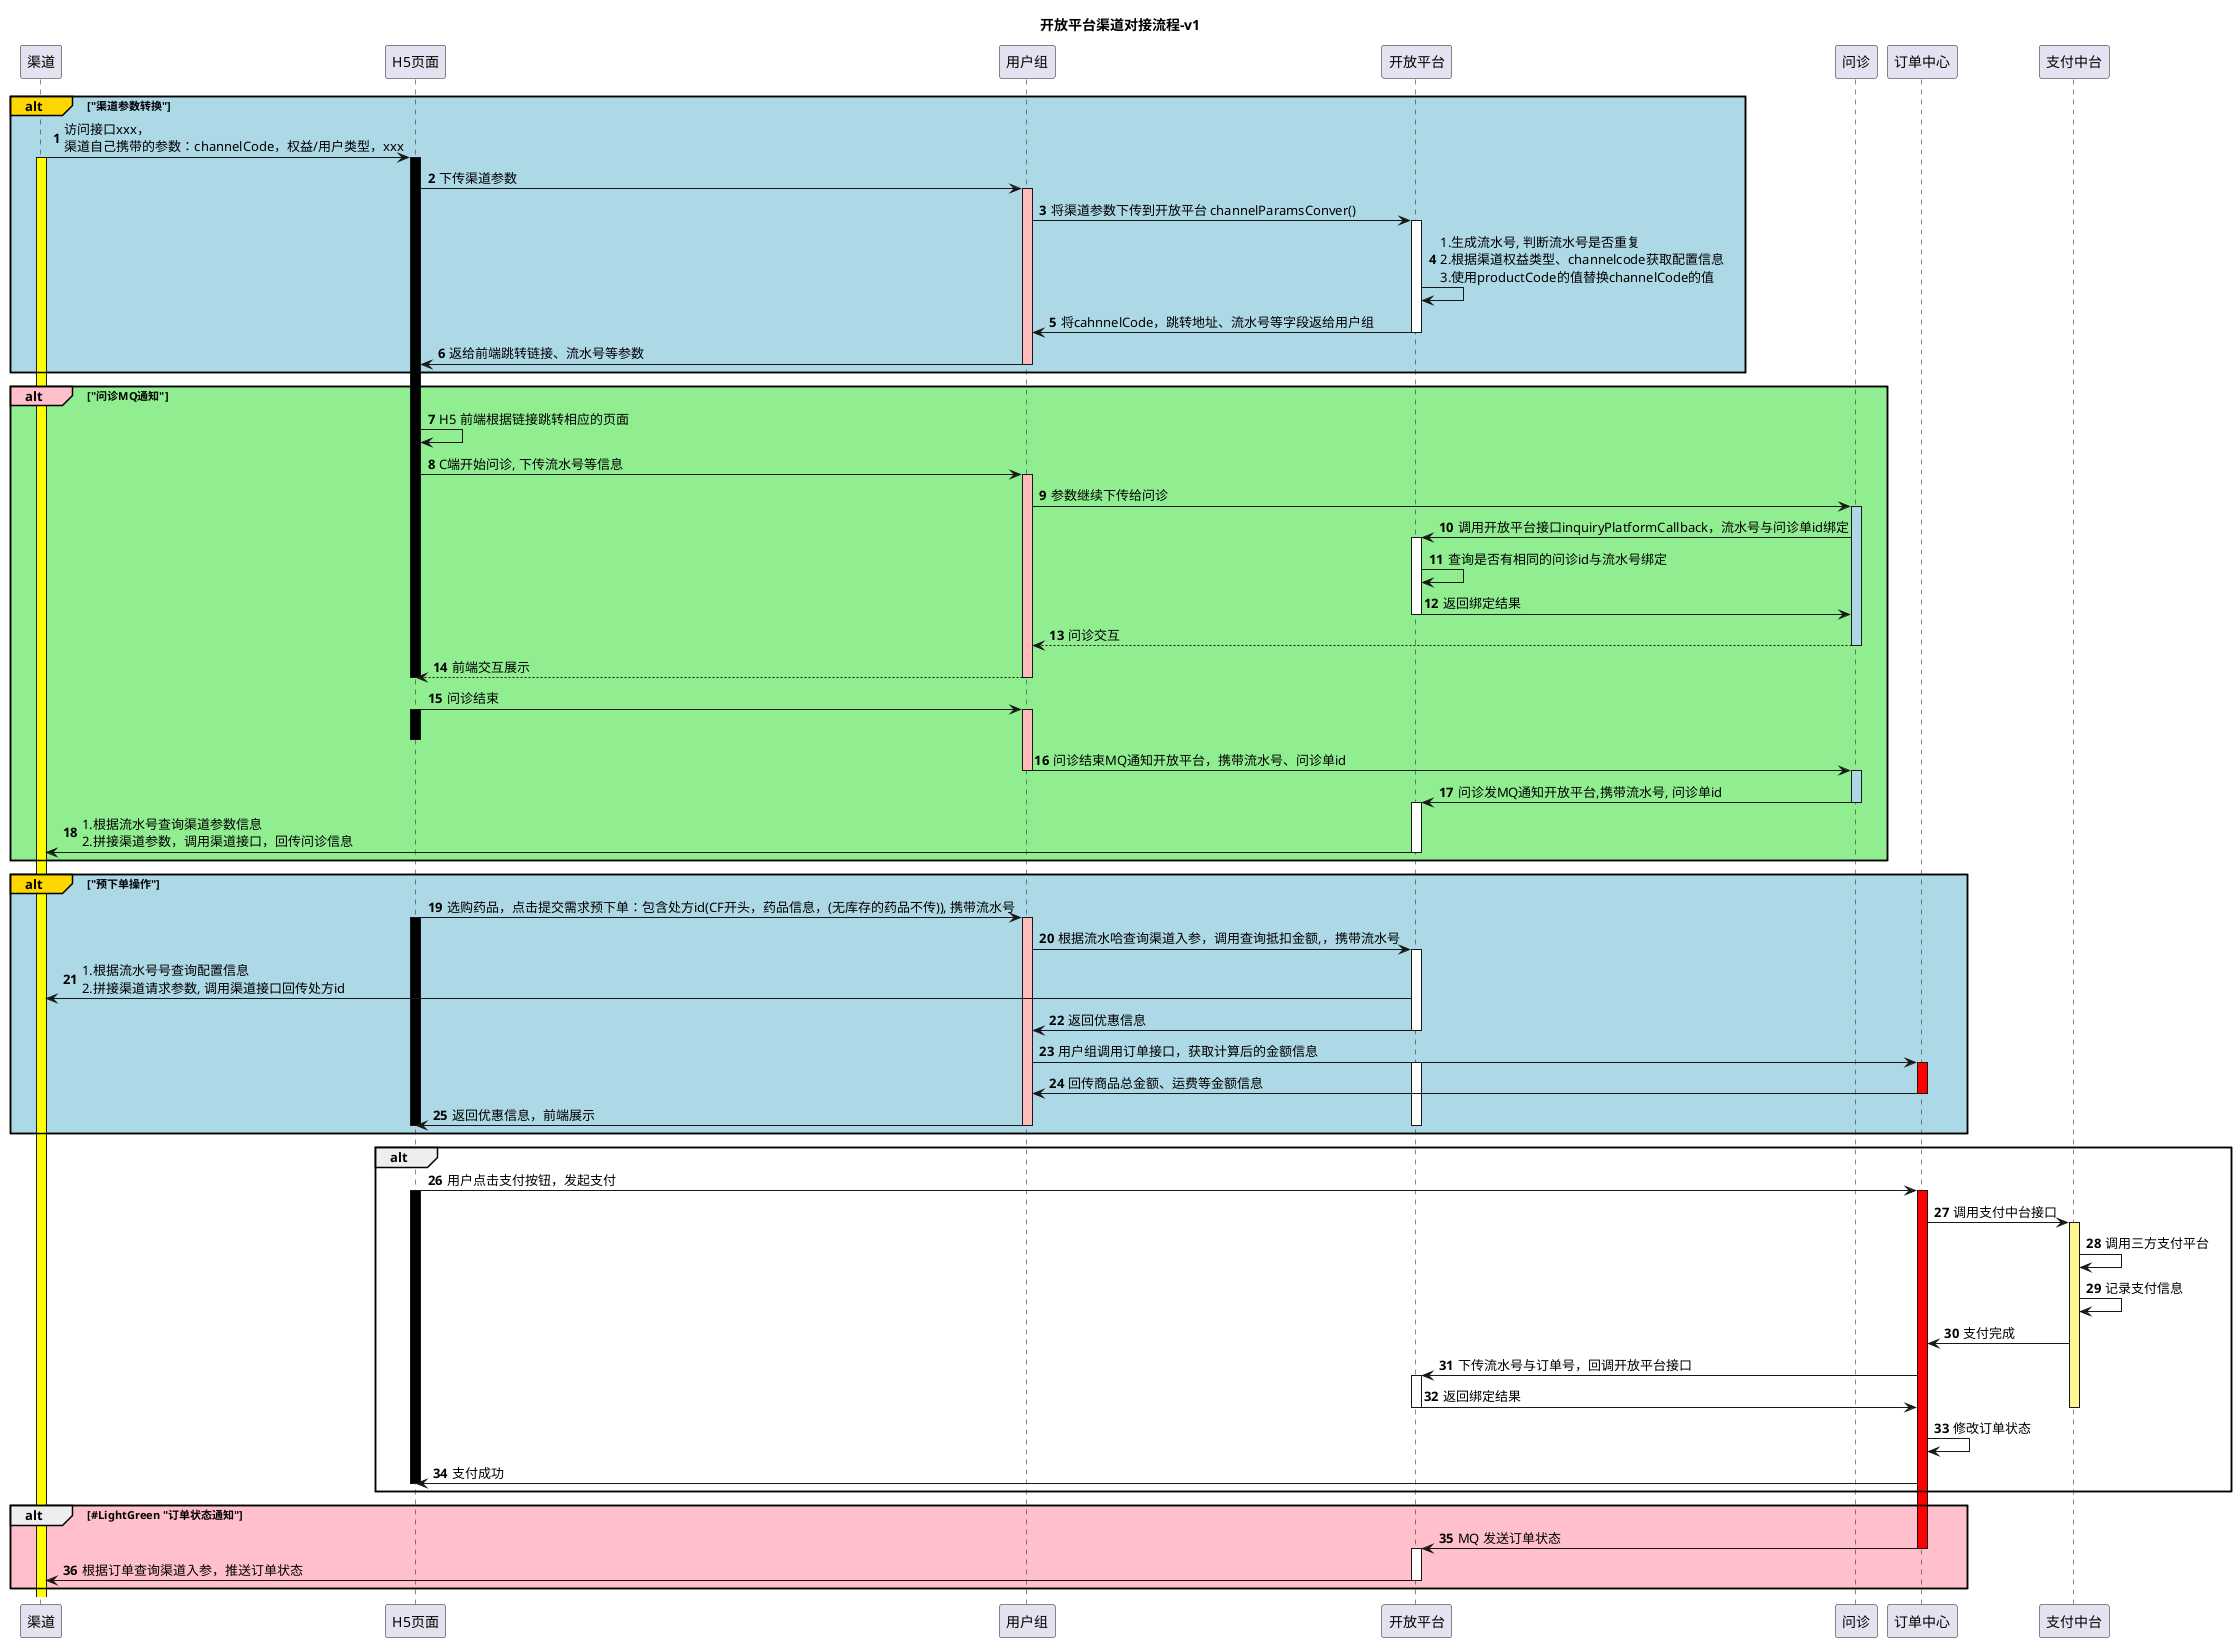 @startuml
title 开放平台渠道对接流程-v1
autonumber

participant "渠道" as channel
participant "H5页面" as H5
participant "用户组" as userServer

alt#Gold #LightBlue "渠道参数转换"
channel->H5 : 访问接口xxx，\n渠道自己携带的参数：channelCode，权益/用户类型，xxx
activate channel #Yellow
activate H5 #black
H5->userServer: 下传渠道参数
activate userServer #FFBBBB

participant "开放平台" as openApi
userServer->openApi: 将渠道参数下传到开放平台 channelParamsConver()
activate openApi
openApi->openApi: 1.生成流水号, 判断流水号是否重复\n2.根据渠道权益类型、channelcode获取配置信息\n3.使用productCode的值替换channelCode的值
openApi->userServer: 将cahnnelCode，跳转地址、流水号等字段返给用户组
deactivate openApi

userServer->H5:返给前端跳转链接、流水号等参数
deactivate userServer
end

participant "问诊" as inquiry
alt#Pink #LightGreen "问诊MQ通知"
H5->H5: H5 前端根据链接跳转相应的页面
H5->userServer : C端开始问诊, 下传流水号等信息
activate userServer #FFBBBB
userServer->inquiry: 参数继续下传给问诊
activate inquiry #LightBlue
inquiry -> openApi : 调用开放平台接口inquiryPlatformCallback，流水号与问诊单id绑定
activate openApi
openApi -> openApi : 查询是否有相同的问诊id与流水号绑定
openApi -> inquiry : 返回绑定结果
deactivate openApi
inquiry-->userServer : 问诊交互
deactivate inquiry
userServer-->H5 : 前端交互展示
deactivate H5
deactivate userServer


H5->userServer: 问诊结束
activate userServer #FFBBBB
activate H5 #black
deactivate H5
userServer->inquiry: 问诊结束MQ通知开放平台，携带流水号、问诊单id
deactivate userServer
activate inquiry #LightBlue
inquiry->openApi:问诊发MQ通知开放平台,携带流水号, 问诊单id
deactivate inquiry
activate openApi
openApi->channel: 1.根据流水号查询渠道参数信息\n2.拼接渠道参数，调用渠道接口，回传问诊信息
deactivate openApi
end

participant "订单中心" as orderCenter
alt#Gold #LightBlue "预下单操作"
H5->userServer: 选购药品，点击提交需求预下单：包含处方id(CF开头，药品信息，(无库存的药品不传)), 携带流水号
activate H5 #black
activate userServer #FFBBBB
userServer->openApi: 根据流水哈查询渠道入参，调用查询抵扣金额,，携带流水号
activate openApi
openApi->channel: 1.根据流水号号查询配置信息\n2.拼接渠道请求参数, 调用渠道接口回传处方id
openApi -> userServer : 返回优惠信息
deactivate openApi
userServer->orderCenter: 用户组调用订单接口，获取计算后的金额信息
activate orderCenter #Red
activate openApi
orderCenter->userServer: 回传商品总金额、运费等金额信息
deactivate orderCenter
userServer->H5 : 返回优惠信息，前端展示
deactivate H5
deactivate userServer
deactivate openApi
end

participant "支付中台" as payCenter
alt
H5 -> orderCenter : 用户点击支付按钮，发起支付
activate orderCenter #Red
activate H5 #black
orderCenter -> payCenter : 调用支付中台接口
activate payCenter 	#FFF68F
payCenter -> payCenter : 调用三方支付平台
payCenter -> payCenter : 记录支付信息
payCenter -> orderCenter: 支付完成
orderCenter -> openApi : 下传流水号与订单号，回调开放平台接口
activate openApi
openApi -> orderCenter : 返回绑定结果
deactivate openApi
deactivate payCenter
orderCenter -> orderCenter : 修改订单状态
orderCenter -> H5 : 支付成功
deactivate H5

end

alt #Pink #LightGreen "订单状态通知"
orderCenter -> openApi : MQ 发送订单状态
deactivate orderCenter
activate openApi
openApi -> channel : 根据订单查询渠道入参，推送订单状态
deactivate openApi
end
@enduml
